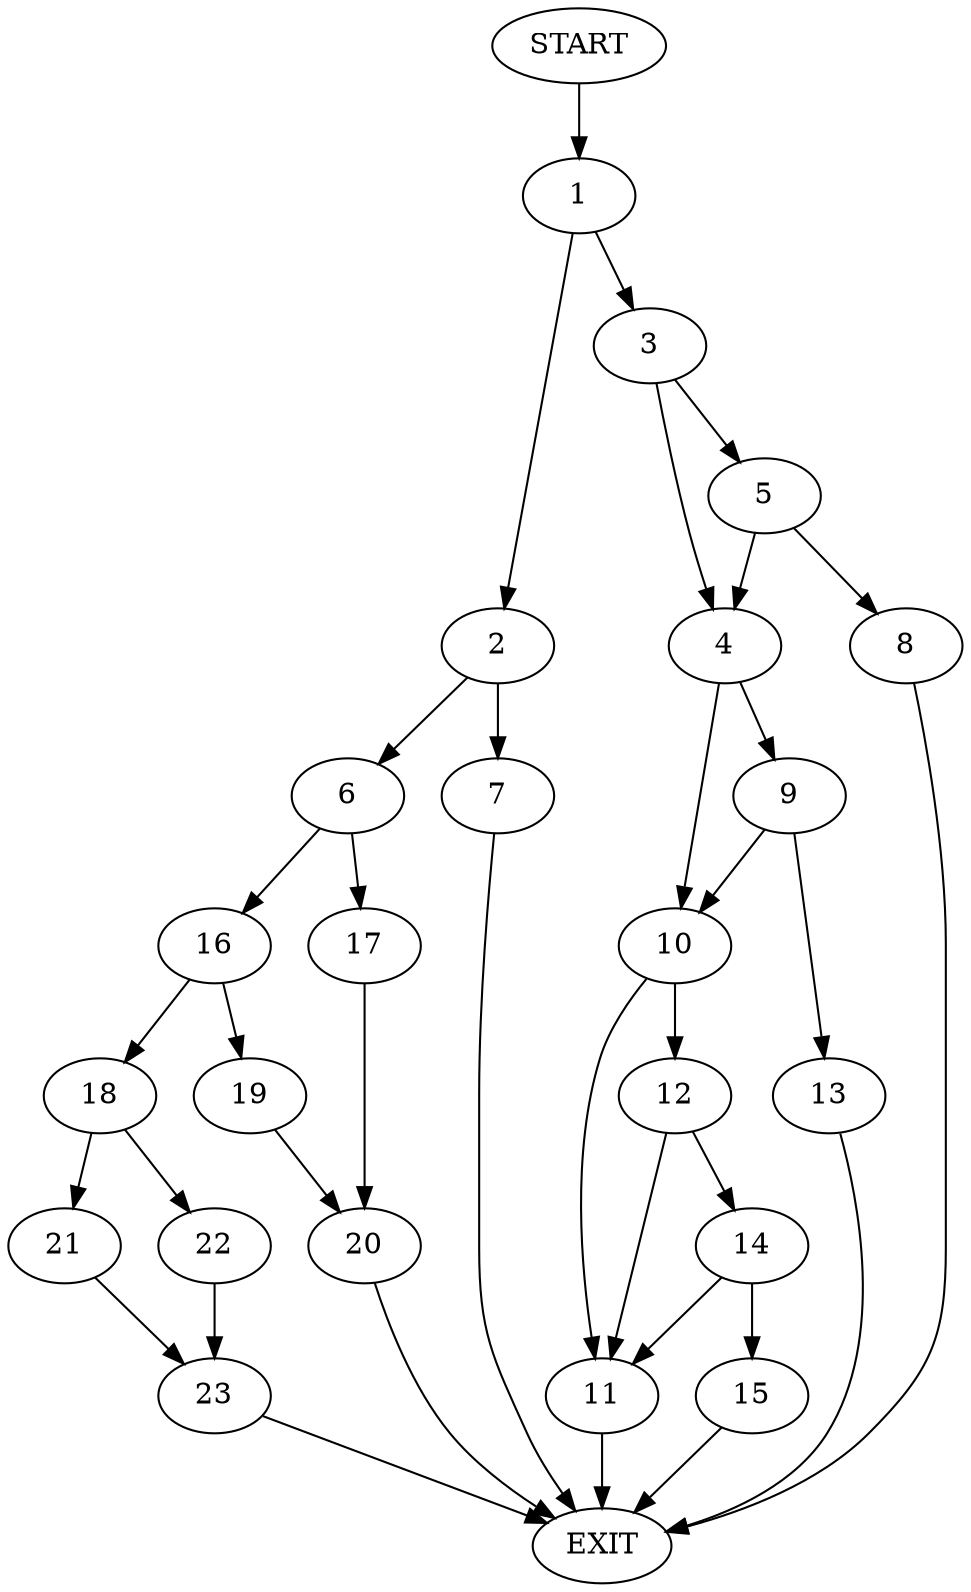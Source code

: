 digraph {
0 [label="START"]
24 [label="EXIT"]
0 -> 1
1 -> 2
1 -> 3
3 -> 4
3 -> 5
2 -> 6
2 -> 7
5 -> 4
5 -> 8
4 -> 9
4 -> 10
8 -> 24
10 -> 11
10 -> 12
9 -> 13
9 -> 10
13 -> 24
11 -> 24
12 -> 11
12 -> 14
14 -> 11
14 -> 15
15 -> 24
6 -> 16
6 -> 17
7 -> 24
16 -> 18
16 -> 19
17 -> 20
20 -> 24
19 -> 20
18 -> 21
18 -> 22
22 -> 23
21 -> 23
23 -> 24
}
